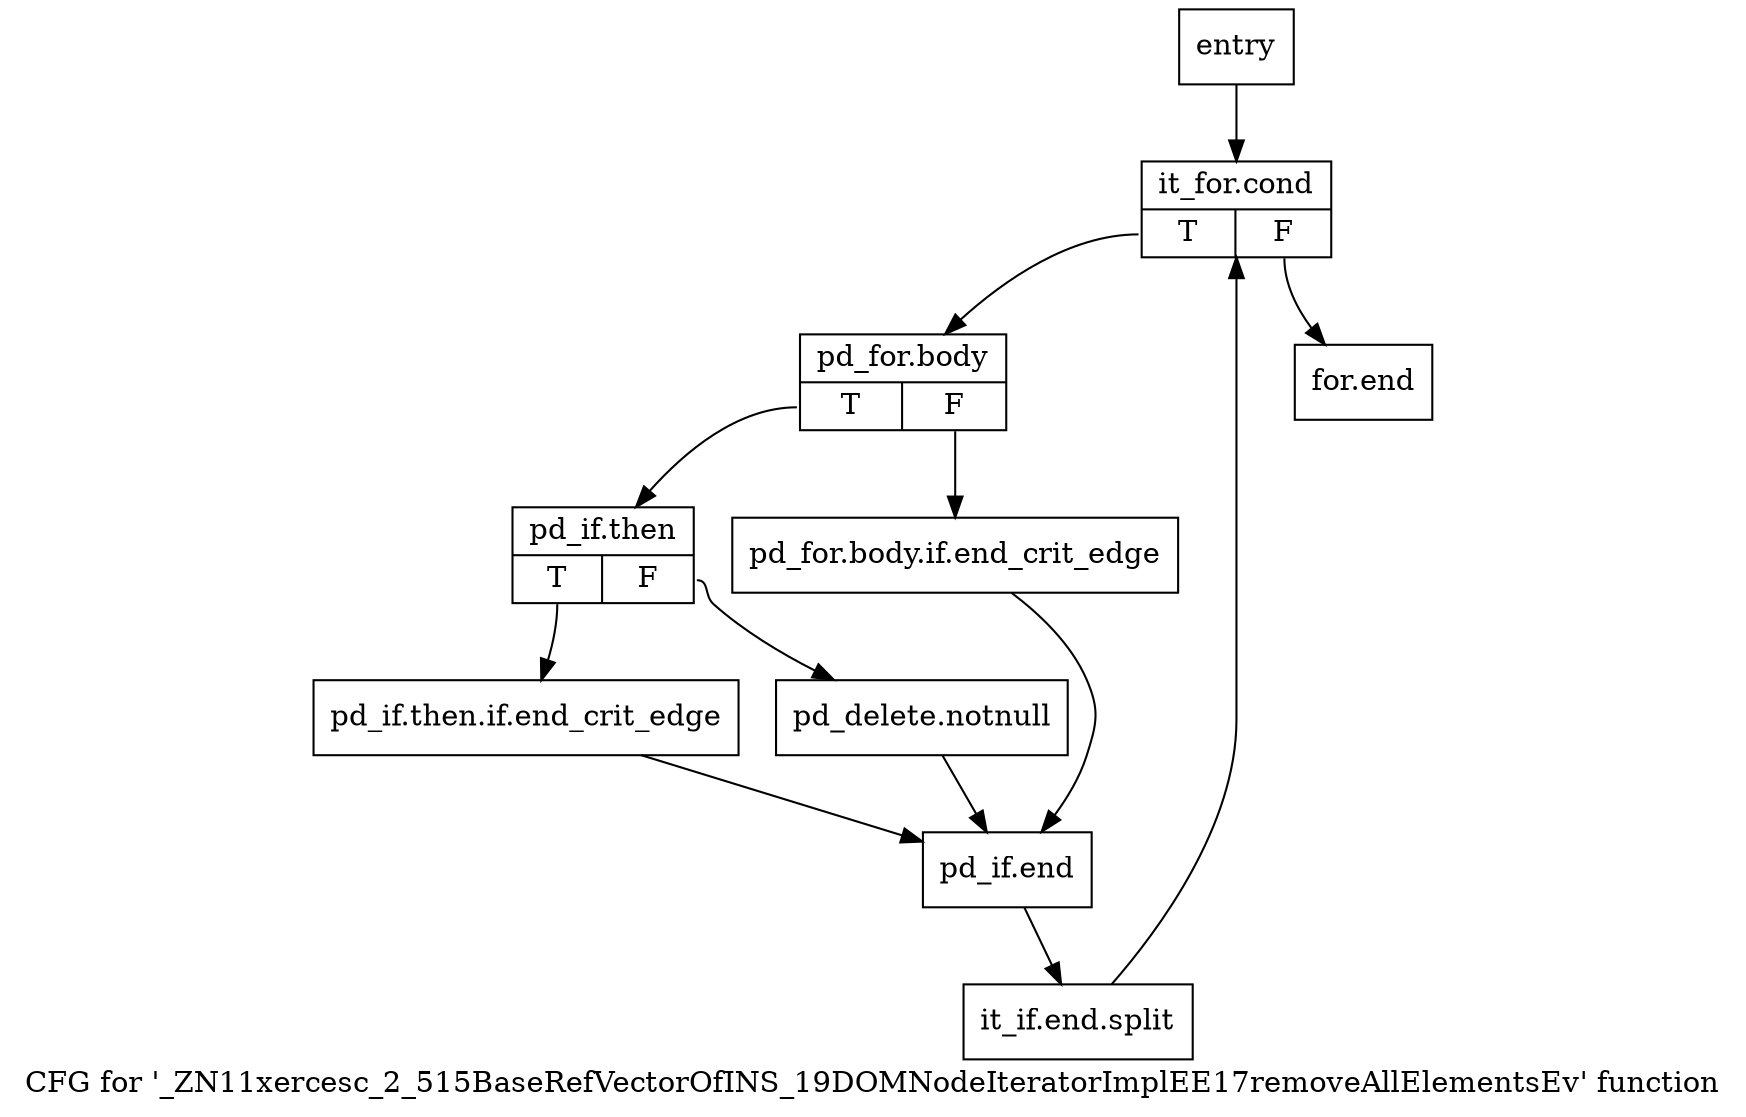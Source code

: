 digraph "CFG for '_ZN11xercesc_2_515BaseRefVectorOfINS_19DOMNodeIteratorImplEE17removeAllElementsEv' function" {
	label="CFG for '_ZN11xercesc_2_515BaseRefVectorOfINS_19DOMNodeIteratorImplEE17removeAllElementsEv' function";

	Node0x2a51ee0 [shape=record,label="{entry}"];
	Node0x2a51ee0 -> Node0x2a51f30;
	Node0x2a51f30 [shape=record,label="{it_for.cond|{<s0>T|<s1>F}}"];
	Node0x2a51f30:s0 -> Node0x2a51f80;
	Node0x2a51f30:s1 -> Node0x2a52160;
	Node0x2a51f80 [shape=record,label="{pd_for.body|{<s0>T|<s1>F}}"];
	Node0x2a51f80:s0 -> Node0x2a52020;
	Node0x2a51f80:s1 -> Node0x2a51fd0;
	Node0x2a51fd0 [shape=record,label="{pd_for.body.if.end_crit_edge}"];
	Node0x2a51fd0 -> Node0x2a52110;
	Node0x2a52020 [shape=record,label="{pd_if.then|{<s0>T|<s1>F}}"];
	Node0x2a52020:s0 -> Node0x2a52070;
	Node0x2a52020:s1 -> Node0x2a520c0;
	Node0x2a52070 [shape=record,label="{pd_if.then.if.end_crit_edge}"];
	Node0x2a52070 -> Node0x2a52110;
	Node0x2a520c0 [shape=record,label="{pd_delete.notnull}"];
	Node0x2a520c0 -> Node0x2a52110;
	Node0x2a52110 [shape=record,label="{pd_if.end}"];
	Node0x2a52110 -> Node0xa571290;
	Node0xa571290 [shape=record,label="{it_if.end.split}"];
	Node0xa571290 -> Node0x2a51f30;
	Node0x2a52160 [shape=record,label="{for.end}"];
}
